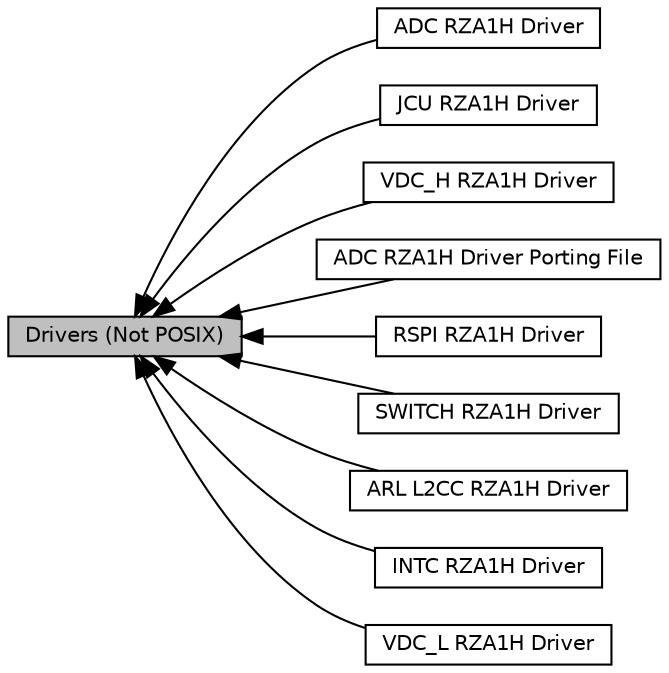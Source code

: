 digraph "Drivers (Not POSIX)"
{
  edge [fontname="Helvetica",fontsize="10",labelfontname="Helvetica",labelfontsize="10"];
  node [fontname="Helvetica",fontsize="10",shape=box];
  rankdir=LR;
  Node1 [label="Drivers (Not POSIX)",height=0.2,width=0.4,color="black", fillcolor="grey75", style="filled", fontcolor="black",tooltip="Drivers."];
  Node2 [label="ADC RZA1H Driver",height=0.2,width=0.4,color="black", fillcolor="white", style="filled",URL="$db/da7/group__R__SW__PKG__93__ADC__API.html",tooltip=" "];
  Node5 [label="JCU RZA1H Driver",height=0.2,width=0.4,color="black", fillcolor="white", style="filled",URL="$d9/d78/group__R__SW__PKG__93__JCU__API.html",tooltip=" "];
  Node9 [label="VDC_H RZA1H Driver",height=0.2,width=0.4,color="black", fillcolor="white", style="filled",URL="$d5/d48/group__R__SW__PKG__93__VDC__H__API.html",tooltip=" "];
  Node4 [label="ADC RZA1H Driver Porting File",height=0.2,width=0.4,color="black", fillcolor="white", style="filled",URL="$d0/d23/group__R__SW__PKG__93__CEU__PL.html",tooltip=" "];
  Node7 [label="RSPI RZA1H Driver",height=0.2,width=0.4,color="black", fillcolor="white", style="filled",URL="$d0/d2e/group__R__SW__PKG__93__RSPI__API.html",tooltip=" "];
  Node8 [label="SWITCH RZA1H Driver",height=0.2,width=0.4,color="black", fillcolor="white", style="filled",URL="$dd/d69/group__R__SW__PKG__93__SWITCH__API.html",tooltip="This is a simple Switch Driver developed for the RZA1H board."];
  Node6 [label="ARL L2CC RZA1H Driver",height=0.2,width=0.4,color="black", fillcolor="white", style="filled",URL="$da/de2/group__R__SW__PKG__93__ARM__L2CC__API.html",tooltip=" "];
  Node3 [label="INTC RZA1H Driver",height=0.2,width=0.4,color="black", fillcolor="white", style="filled",URL="$dd/d80/group__R__SW__PKG__93__INTC__API.html",tooltip=" "];
  Node10 [label="VDC_L RZA1H Driver",height=0.2,width=0.4,color="black", fillcolor="white", style="filled",URL="$d8/d21/group__R__SW__PKG__93__VDC__L__API.html",tooltip=" "];
  Node1->Node2 [shape=plaintext, dir="back", style="solid"];
  Node1->Node3 [shape=plaintext, dir="back", style="solid"];
  Node1->Node4 [shape=plaintext, dir="back", style="solid"];
  Node1->Node5 [shape=plaintext, dir="back", style="solid"];
  Node1->Node6 [shape=plaintext, dir="back", style="solid"];
  Node1->Node7 [shape=plaintext, dir="back", style="solid"];
  Node1->Node8 [shape=plaintext, dir="back", style="solid"];
  Node1->Node9 [shape=plaintext, dir="back", style="solid"];
  Node1->Node10 [shape=plaintext, dir="back", style="solid"];
}
